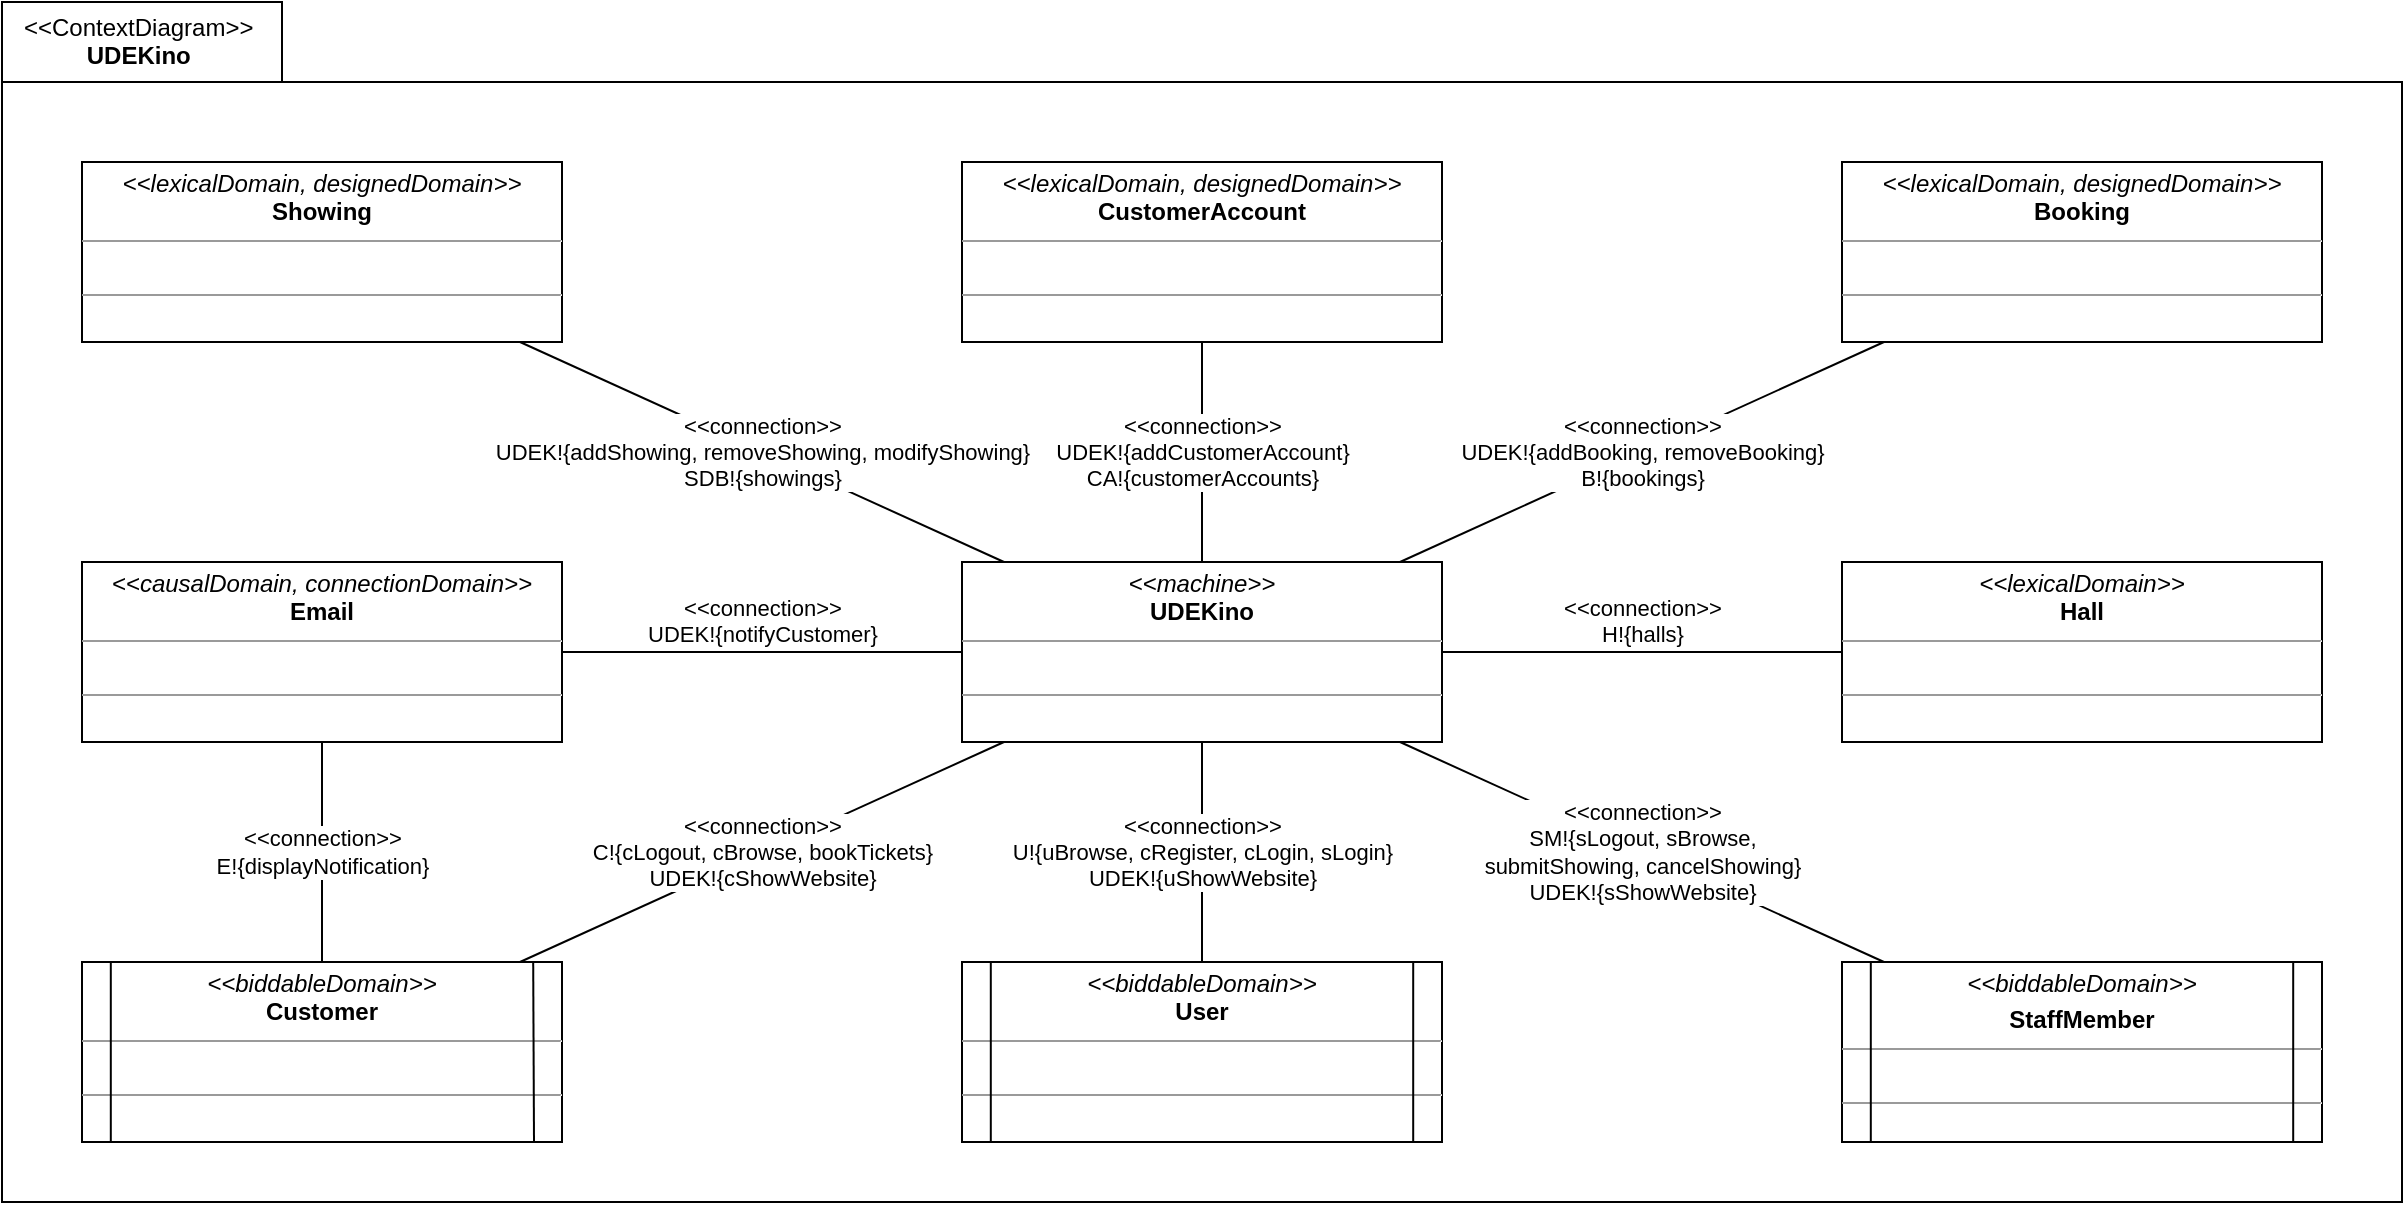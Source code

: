 <mxfile version="16.5.1" type="device"><diagram id="emRpJKtgpJoCoOgUbEJr" name="Page-1"><mxGraphModel dx="1102" dy="1025" grid="1" gridSize="10" guides="1" tooltips="1" connect="1" arrows="1" fold="1" page="1" pageScale="1" pageWidth="1600" pageHeight="1200" math="0" shadow="0"><root><mxCell id="0"/><mxCell id="1" parent="0"/><mxCell id="95DHbLZJ2ofVflBstqKd-20" value="&lt;div style=&quot;&quot;&gt;&lt;span style=&quot;font-weight: 400; background-color: initial;&quot;&gt;&amp;lt;&amp;lt;ContextDiagram&amp;gt;&amp;gt;&lt;/span&gt;&lt;/div&gt;&lt;div style=&quot;text-align: center;&quot;&gt;&lt;span style=&quot;background-color: initial;&quot;&gt;UDEKino&lt;/span&gt;&lt;/div&gt;" style="shape=folder;fontStyle=1;spacingTop=1;tabWidth=140;tabHeight=40;tabPosition=left;html=1;rounded=0;shadow=0;glass=0;comic=0;sketch=0;pointerEvents=1;gradientColor=none;labelPosition=center;verticalLabelPosition=middle;align=left;verticalAlign=top;spacing=0;spacingLeft=11;collapsible=1;container=0;recursiveResize=0;" parent="1" vertex="1"><mxGeometry x="40" y="40" width="1200" height="600" as="geometry"><mxRectangle x="840" y="1320" width="140" height="40" as="alternateBounds"/></mxGeometry></mxCell><mxCell id="eArqLCiEFWmPAN_KeKpL-55" value="" style="group" parent="1" vertex="1" connectable="0"><mxGeometry x="80" y="120" width="1120" height="490" as="geometry"/></mxCell><mxCell id="eArqLCiEFWmPAN_KeKpL-49" value="&lt;p style=&quot;margin: 0px ; margin-top: 4px ; text-align: center&quot;&gt;&lt;i&gt;&amp;lt;&amp;lt;lexicalDomain, designedDomain&amp;gt;&amp;gt;&lt;/i&gt;&lt;br&gt;&lt;b&gt;Showing&lt;/b&gt;&lt;/p&gt;&lt;hr size=&quot;1&quot;&gt;&lt;p style=&quot;margin: 0px ; margin-left: 4px&quot;&gt;&lt;br&gt;&lt;/p&gt;&lt;hr size=&quot;1&quot;&gt;&lt;p style=&quot;margin: 0px ; margin-left: 4px&quot;&gt;&lt;br&gt;&lt;/p&gt;" style="verticalAlign=top;align=left;overflow=fill;fontSize=12;fontFamily=Helvetica;html=1;rounded=0;shadow=0;glass=0;comic=0;sketch=0;pointerEvents=1;fontColor=default;gradientColor=none;container=0;strokeWidth=1;" parent="eArqLCiEFWmPAN_KeKpL-55" vertex="1"><mxGeometry width="240" height="90" as="geometry"/></mxCell><mxCell id="eArqLCiEFWmPAN_KeKpL-50" value="&lt;p style=&quot;margin: 0px ; margin-top: 4px ; text-align: center&quot;&gt;&lt;i&gt;&amp;lt;&amp;lt;lexicalDomain, designedDomain&amp;gt;&amp;gt;&lt;/i&gt;&lt;br&gt;&lt;b&gt;CustomerAccount&lt;/b&gt;&lt;/p&gt;&lt;hr size=&quot;1&quot;&gt;&lt;p style=&quot;margin: 0px ; margin-left: 4px&quot;&gt;&lt;br&gt;&lt;/p&gt;&lt;hr size=&quot;1&quot;&gt;&lt;p style=&quot;margin: 0px ; margin-left: 4px&quot;&gt;&lt;br&gt;&lt;/p&gt;" style="verticalAlign=top;align=left;overflow=fill;fontSize=12;fontFamily=Helvetica;html=1;rounded=0;shadow=0;glass=0;comic=0;sketch=0;pointerEvents=1;fontColor=default;gradientColor=none;container=0;strokeWidth=1;" parent="eArqLCiEFWmPAN_KeKpL-55" vertex="1"><mxGeometry x="440" width="240" height="90" as="geometry"/></mxCell><mxCell id="eArqLCiEFWmPAN_KeKpL-51" value="&lt;p style=&quot;margin: 0px ; margin-top: 4px ; text-align: center&quot;&gt;&lt;i&gt;&amp;lt;&amp;lt;lexicalDomain, designedDomain&amp;gt;&amp;gt;&lt;/i&gt;&lt;br&gt;&lt;b&gt;Booking&lt;/b&gt;&lt;/p&gt;&lt;hr size=&quot;1&quot;&gt;&lt;p style=&quot;margin: 0px ; margin-left: 4px&quot;&gt;&lt;br&gt;&lt;/p&gt;&lt;hr size=&quot;1&quot;&gt;&lt;p style=&quot;margin: 0px ; margin-left: 4px&quot;&gt;&lt;br&gt;&lt;/p&gt;" style="verticalAlign=top;align=left;overflow=fill;fontSize=12;fontFamily=Helvetica;html=1;rounded=0;shadow=0;glass=0;comic=0;sketch=0;pointerEvents=1;fontColor=default;gradientColor=none;container=0;strokeWidth=1;" parent="eArqLCiEFWmPAN_KeKpL-55" vertex="1"><mxGeometry x="880" width="240" height="90" as="geometry"/></mxCell><mxCell id="95DHbLZJ2ofVflBstqKd-1" value="&lt;p style=&quot;margin: 0px ; margin-top: 4px ; text-align: center&quot;&gt;&lt;i&gt;&amp;lt;&amp;lt;causalDomain, connectionDomain&amp;gt;&amp;gt;&lt;/i&gt;&lt;br&gt;&lt;b&gt;Email&lt;/b&gt;&lt;/p&gt;&lt;hr size=&quot;1&quot;&gt;&lt;p style=&quot;margin: 0px ; margin-left: 4px&quot;&gt;&lt;br&gt;&lt;/p&gt;&lt;hr size=&quot;1&quot;&gt;&lt;p style=&quot;margin: 0px ; margin-left: 4px&quot;&gt;&lt;br&gt;&lt;/p&gt;" style="verticalAlign=top;align=left;overflow=fill;fontSize=12;fontFamily=Helvetica;html=1;rounded=0;shadow=0;glass=0;comic=0;sketch=0;pointerEvents=1;fontColor=default;gradientColor=none;container=0;" parent="eArqLCiEFWmPAN_KeKpL-55" vertex="1"><mxGeometry y="200" width="240" height="90" as="geometry"/></mxCell><mxCell id="95DHbLZJ2ofVflBstqKd-12" value="&amp;lt;&amp;lt;connection&amp;gt;&amp;gt;&lt;br&gt;UDEK!{notifyCustomer}" style="rounded=0;orthogonalLoop=1;jettySize=auto;html=1;endArrow=none;endFill=0;verticalAlign=bottom;" parent="eArqLCiEFWmPAN_KeKpL-55" source="95DHbLZJ2ofVflBstqKd-4" target="95DHbLZJ2ofVflBstqKd-1" edge="1"><mxGeometry relative="1" as="geometry"/></mxCell><mxCell id="eArqLCiEFWmPAN_KeKpL-52" value="&amp;lt;&amp;lt;connection&amp;gt;&amp;gt;&lt;br&gt;UDEK!{addCustomerAccount}&lt;br&gt;CA!{customerAccounts}" style="edgeStyle=none;shape=connector;rounded=0;orthogonalLoop=1;jettySize=auto;html=1;labelBackgroundColor=default;fontFamily=Helvetica;fontSize=11;fontColor=default;endArrow=none;endFill=0;strokeColor=default;strokeWidth=1;" parent="eArqLCiEFWmPAN_KeKpL-55" source="95DHbLZJ2ofVflBstqKd-4" target="eArqLCiEFWmPAN_KeKpL-50" edge="1"><mxGeometry relative="1" as="geometry"/></mxCell><mxCell id="eArqLCiEFWmPAN_KeKpL-53" value="&amp;lt;&amp;lt;connection&amp;gt;&amp;gt;&lt;br&gt;UDEK!{addBooking, removeBooking}&lt;br&gt;B!{bookings}" style="edgeStyle=none;shape=connector;rounded=0;orthogonalLoop=1;jettySize=auto;html=1;labelBackgroundColor=default;fontFamily=Helvetica;fontSize=11;fontColor=default;endArrow=none;endFill=0;strokeColor=default;strokeWidth=1;" parent="eArqLCiEFWmPAN_KeKpL-55" source="95DHbLZJ2ofVflBstqKd-4" target="eArqLCiEFWmPAN_KeKpL-51" edge="1"><mxGeometry relative="1" as="geometry"/></mxCell><mxCell id="95DHbLZJ2ofVflBstqKd-4" value="&lt;p style=&quot;margin:0px;margin-top:4px;text-align:center;&quot;&gt;&lt;i&gt;&amp;lt;&amp;lt;machine&amp;gt;&amp;gt;&lt;/i&gt;&lt;br&gt;&lt;b&gt;UDEKino&lt;/b&gt;&lt;/p&gt;&lt;hr size=&quot;1&quot;&gt;&lt;p style=&quot;margin:0px;margin-left:4px;&quot;&gt;&lt;br&gt;&lt;/p&gt;&lt;hr size=&quot;1&quot;&gt;&lt;p style=&quot;margin:0px;margin-left:4px;&quot;&gt;&lt;br&gt;&lt;/p&gt;" style="verticalAlign=top;align=left;overflow=fill;fontSize=12;fontFamily=Helvetica;html=1;rounded=0;shadow=0;glass=0;comic=0;sketch=0;pointerEvents=1;fontColor=default;gradientColor=none;container=0;" parent="eArqLCiEFWmPAN_KeKpL-55" vertex="1"><mxGeometry x="440" y="200" width="240" height="90" as="geometry"/></mxCell><mxCell id="eArqLCiEFWmPAN_KeKpL-54" value="&amp;lt;&amp;lt;connection&amp;gt;&amp;gt;&lt;br&gt;UDEK!{addShowing, removeShowing, modifyShowing}&lt;br&gt;SDB!{showings}" style="edgeStyle=none;shape=connector;rounded=0;orthogonalLoop=1;jettySize=auto;html=1;labelBackgroundColor=default;fontFamily=Helvetica;fontSize=11;fontColor=default;endArrow=none;endFill=0;strokeColor=default;strokeWidth=1;" parent="eArqLCiEFWmPAN_KeKpL-55" source="eArqLCiEFWmPAN_KeKpL-49" target="95DHbLZJ2ofVflBstqKd-4" edge="1"><mxGeometry relative="1" as="geometry"/></mxCell><mxCell id="gey26ly9URTmzf3GwjHG-17" value="&amp;lt;&amp;lt;connection&amp;gt;&amp;gt;&lt;br&gt;C!{cLogout, cBrowse, bookTickets}&lt;br&gt;UDEK!{cShowWebsite}" style="rounded=0;orthogonalLoop=1;jettySize=auto;html=1;endArrow=none;endFill=0;verticalAlign=middle;" parent="eArqLCiEFWmPAN_KeKpL-55" source="gey26ly9URTmzf3GwjHG-16" target="95DHbLZJ2ofVflBstqKd-4" edge="1"><mxGeometry relative="1" as="geometry"/></mxCell><mxCell id="QEx-JhWkWwkp71yKwDki-1" value="&lt;p style=&quot;margin: 0px ; margin-top: 4px ; text-align: center&quot;&gt;&lt;i&gt;&amp;lt;&amp;lt;lexicalDomain&amp;gt;&amp;gt;&lt;/i&gt;&lt;br&gt;&lt;b&gt;Hall&lt;/b&gt;&lt;/p&gt;&lt;hr size=&quot;1&quot;&gt;&lt;p style=&quot;margin: 0px ; margin-left: 4px&quot;&gt;&lt;br&gt;&lt;/p&gt;&lt;hr size=&quot;1&quot;&gt;&lt;p style=&quot;margin: 0px ; margin-left: 4px&quot;&gt;&lt;br&gt;&lt;/p&gt;" style="verticalAlign=top;align=left;overflow=fill;fontSize=12;fontFamily=Helvetica;html=1;rounded=0;shadow=0;glass=0;comic=0;sketch=0;pointerEvents=1;fontColor=default;gradientColor=none;container=0;" parent="eArqLCiEFWmPAN_KeKpL-55" vertex="1"><mxGeometry x="880" y="200" width="240" height="90" as="geometry"/></mxCell><mxCell id="QEx-JhWkWwkp71yKwDki-4" value="&amp;lt;&amp;lt;connection&amp;gt;&amp;gt;&lt;br&gt;H!{halls}" style="edgeStyle=none;rounded=0;orthogonalLoop=1;jettySize=auto;html=1;endArrow=none;endFill=0;verticalAlign=bottom;" parent="eArqLCiEFWmPAN_KeKpL-55" source="95DHbLZJ2ofVflBstqKd-4" target="QEx-JhWkWwkp71yKwDki-1" edge="1"><mxGeometry relative="1" as="geometry"/></mxCell><mxCell id="QEx-JhWkWwkp71yKwDki-3" value="&amp;lt;&amp;lt;connection&amp;gt;&amp;gt;&lt;br&gt;SM!{sLogout, sBrowse,&lt;br&gt;submitShowing, cancelShowing}&lt;br&gt;UDEK!{sShowWebsite}" style="rounded=0;orthogonalLoop=1;jettySize=auto;html=1;endArrow=none;endFill=0;verticalAlign=middle;" parent="eArqLCiEFWmPAN_KeKpL-55" source="QEx-JhWkWwkp71yKwDki-2" target="95DHbLZJ2ofVflBstqKd-4" edge="1"><mxGeometry relative="1" as="geometry"/></mxCell><mxCell id="eArqLCiEFWmPAN_KeKpL-7" value="" style="group" parent="eArqLCiEFWmPAN_KeKpL-55" vertex="1" connectable="0"><mxGeometry y="400" width="240" height="90" as="geometry"/></mxCell><mxCell id="gey26ly9URTmzf3GwjHG-16" value="&lt;p style=&quot;margin: 0px ; margin-top: 4px ; text-align: center&quot;&gt;&lt;i&gt;&amp;lt;&amp;lt;biddableDomain&amp;gt;&amp;gt;&lt;/i&gt;&lt;br&gt;&lt;b&gt;Customer&lt;/b&gt;&lt;/p&gt;&lt;hr size=&quot;1&quot;&gt;&lt;p style=&quot;margin: 0px ; margin-left: 4px&quot;&gt;&lt;br&gt;&lt;/p&gt;&lt;hr size=&quot;1&quot;&gt;&lt;p style=&quot;margin: 0px ; margin-left: 4px&quot;&gt;&lt;br&gt;&lt;/p&gt;" style="verticalAlign=top;align=left;overflow=fill;fontSize=12;fontFamily=Helvetica;html=1;rounded=0;shadow=0;glass=0;comic=0;sketch=0;pointerEvents=1;fontColor=default;gradientColor=none;container=0;points=[[0,0,0,0,0],[0,0.24,0,0,0],[0,0.5,0,0,0],[0,0.76,0,0,0],[0,1,0,0,0],[0.06,0,0,0,0],[0.06,1,0,0,0],[0.13,0,0,0,0],[0.13,1,0,0,0],[0.25,0,0,0,0],[0.25,1,0,0,0],[0.5,0,0,0,0],[0.5,1,0,0,0],[0.75,0,0,0,0],[0.75,1,0,0,0],[0.88,0,0,0,0],[0.88,1,0,0,0],[0.94,0,0,0,0],[0.94,1,0,0,0],[1,0,0,0,0],[1,0.26,0,0,0],[1,0.5,0,0,0],[1,0.76,0,0,0],[1,1,0,0,0]];strokeWidth=1;" parent="eArqLCiEFWmPAN_KeKpL-7" vertex="1"><mxGeometry width="240" height="90" as="geometry"/></mxCell><mxCell id="eArqLCiEFWmPAN_KeKpL-1" style="rounded=0;orthogonalLoop=1;jettySize=auto;html=1;endArrow=none;endFill=0;strokeWidth=1;entryX=0.06;entryY=1;entryDx=0;entryDy=0;entryPerimeter=0;exitX=0.06;exitY=0;exitDx=0;exitDy=0;exitPerimeter=0;" parent="eArqLCiEFWmPAN_KeKpL-7" source="gey26ly9URTmzf3GwjHG-16" target="gey26ly9URTmzf3GwjHG-16" edge="1"><mxGeometry relative="1" as="geometry"><mxPoint x="30" as="sourcePoint"/><mxPoint x="14" y="90" as="targetPoint"/></mxGeometry></mxCell><mxCell id="eArqLCiEFWmPAN_KeKpL-2" style="edgeStyle=none;shape=connector;rounded=0;orthogonalLoop=1;jettySize=auto;html=1;exitX=0.94;exitY=0;exitDx=0;exitDy=0;exitPerimeter=0;labelBackgroundColor=default;fontFamily=Helvetica;fontSize=11;fontColor=default;endArrow=none;endFill=0;strokeColor=default;strokeWidth=1;" parent="eArqLCiEFWmPAN_KeKpL-7" source="gey26ly9URTmzf3GwjHG-16" edge="1"><mxGeometry relative="1" as="geometry"><mxPoint x="226" y="90" as="targetPoint"/></mxGeometry></mxCell><mxCell id="QEx-JhWkWwkp71yKwDki-6" value="&amp;lt;&amp;lt;connection&amp;gt;&amp;gt;&lt;br&gt;E!{displayNotification}" style="edgeStyle=none;rounded=0;orthogonalLoop=1;jettySize=auto;html=1;endArrow=none;endFill=0;" parent="eArqLCiEFWmPAN_KeKpL-55" source="95DHbLZJ2ofVflBstqKd-1" target="gey26ly9URTmzf3GwjHG-16" edge="1"><mxGeometry relative="1" as="geometry"/></mxCell><mxCell id="eArqLCiEFWmPAN_KeKpL-8" value="" style="group" parent="eArqLCiEFWmPAN_KeKpL-55" vertex="1" connectable="0"><mxGeometry x="440" y="400" width="240" height="90" as="geometry"/></mxCell><mxCell id="95DHbLZJ2ofVflBstqKd-2" value="&lt;p style=&quot;margin: 0px ; margin-top: 4px ; text-align: center&quot;&gt;&lt;i&gt;&amp;lt;&amp;lt;biddableDomain&amp;gt;&amp;gt;&lt;/i&gt;&lt;br&gt;&lt;b&gt;User&lt;/b&gt;&lt;/p&gt;&lt;hr size=&quot;1&quot;&gt;&lt;p style=&quot;margin: 0px ; margin-left: 4px&quot;&gt;&lt;br&gt;&lt;/p&gt;&lt;hr size=&quot;1&quot;&gt;&lt;p style=&quot;margin: 0px ; margin-left: 4px&quot;&gt;&lt;br&gt;&lt;/p&gt;" style="verticalAlign=top;align=left;overflow=fill;fontSize=12;fontFamily=Helvetica;html=1;rounded=0;shadow=0;glass=0;comic=0;sketch=0;pointerEvents=1;fontColor=default;gradientColor=none;container=0;points=[[0,0,0,0,0],[0,0.24,0,0,0],[0,0.5,0,0,0],[0,0.76,0,0,0],[0,1,0,0,0],[0.06,0,0,0,0],[0.06,1,0,0,0],[0.13,0,0,0,0],[0.13,1,0,0,0],[0.25,0,0,0,0],[0.25,1,0,0,0],[0.5,0,0,0,0],[0.5,1,0,0,0],[0.75,0,0,0,0],[0.75,1,0,0,0],[0.88,0,0,0,0],[0.88,1,0,0,0],[0.94,0,0,0,0],[0.94,1,0,0,0],[1,0,0,0,0],[1,0.26,0,0,0],[1,0.5,0,0,0],[1,0.76,0,0,0],[1,1,0,0,0]];" parent="eArqLCiEFWmPAN_KeKpL-8" vertex="1"><mxGeometry width="240" height="90" as="geometry"/></mxCell><mxCell id="eArqLCiEFWmPAN_KeKpL-3" style="edgeStyle=none;shape=connector;rounded=0;orthogonalLoop=1;jettySize=auto;html=1;exitX=0.06;exitY=0;exitDx=0;exitDy=0;exitPerimeter=0;entryX=0.06;entryY=1;entryDx=0;entryDy=0;entryPerimeter=0;labelBackgroundColor=default;fontFamily=Helvetica;fontSize=11;fontColor=default;endArrow=none;endFill=0;strokeColor=default;strokeWidth=1;" parent="eArqLCiEFWmPAN_KeKpL-8" source="95DHbLZJ2ofVflBstqKd-2" target="95DHbLZJ2ofVflBstqKd-2" edge="1"><mxGeometry relative="1" as="geometry"/></mxCell><mxCell id="eArqLCiEFWmPAN_KeKpL-4" style="edgeStyle=none;shape=connector;rounded=0;orthogonalLoop=1;jettySize=auto;html=1;exitX=0.94;exitY=0;exitDx=0;exitDy=0;exitPerimeter=0;entryX=0.94;entryY=1;entryDx=0;entryDy=0;entryPerimeter=0;labelBackgroundColor=default;fontFamily=Helvetica;fontSize=11;fontColor=default;endArrow=none;endFill=0;strokeColor=default;strokeWidth=1;" parent="eArqLCiEFWmPAN_KeKpL-8" source="95DHbLZJ2ofVflBstqKd-2" target="95DHbLZJ2ofVflBstqKd-2" edge="1"><mxGeometry relative="1" as="geometry"/></mxCell><mxCell id="eArqLCiEFWmPAN_KeKpL-9" value="" style="group" parent="eArqLCiEFWmPAN_KeKpL-55" vertex="1" connectable="0"><mxGeometry x="880" y="400" width="240" height="90" as="geometry"/></mxCell><mxCell id="QEx-JhWkWwkp71yKwDki-2" value="&lt;p style=&quot;margin: 0px ; margin-top: 4px ; text-align: center&quot;&gt;&lt;i&gt;&amp;lt;&amp;lt;biddableD&lt;/i&gt;&lt;i&gt;omain&amp;gt;&amp;gt;&lt;/i&gt;&lt;/p&gt;&lt;p style=&quot;margin: 0px ; margin-top: 4px ; text-align: center&quot;&gt;&lt;b&gt;StaffMember&lt;/b&gt;&lt;/p&gt;&lt;hr size=&quot;1&quot;&gt;&lt;p style=&quot;margin: 0px ; margin-left: 4px&quot;&gt;&lt;br&gt;&lt;/p&gt;&lt;hr size=&quot;1&quot;&gt;&lt;p style=&quot;margin: 0px ; margin-left: 4px&quot;&gt;&lt;br&gt;&lt;/p&gt;" style="verticalAlign=top;align=left;overflow=fill;fontSize=12;fontFamily=Helvetica;html=1;rounded=0;shadow=0;glass=0;comic=0;sketch=0;pointerEvents=1;fontColor=default;gradientColor=none;container=0;points=[[0,0,0,0,0],[0,0.24,0,0,0],[0,0.5,0,0,0],[0,0.76,0,0,0],[0,1,0,0,0],[0.06,0,0,0,0],[0.06,1,0,0,0],[0.13,0,0,0,0],[0.13,1,0,0,0],[0.25,0,0,0,0],[0.25,1,0,0,0],[0.5,0,0,0,0],[0.5,1,0,0,0],[0.75,0,0,0,0],[0.75,1,0,0,0],[0.88,0,0,0,0],[0.88,1,0,0,0],[0.94,0,0,0,0],[0.94,1,0,0,0],[1,0,0,0,0],[1,0.26,0,0,0],[1,0.5,0,0,0],[1,0.76,0,0,0],[1,1,0,0,0]];" parent="eArqLCiEFWmPAN_KeKpL-9" vertex="1"><mxGeometry width="240" height="90" as="geometry"/></mxCell><mxCell id="eArqLCiEFWmPAN_KeKpL-5" style="edgeStyle=none;shape=connector;rounded=0;orthogonalLoop=1;jettySize=auto;html=1;exitX=0.06;exitY=0;exitDx=0;exitDy=0;exitPerimeter=0;entryX=0.06;entryY=1;entryDx=0;entryDy=0;entryPerimeter=0;labelBackgroundColor=default;fontFamily=Helvetica;fontSize=11;fontColor=default;endArrow=none;endFill=0;strokeColor=default;strokeWidth=1;" parent="eArqLCiEFWmPAN_KeKpL-9" source="QEx-JhWkWwkp71yKwDki-2" target="QEx-JhWkWwkp71yKwDki-2" edge="1"><mxGeometry relative="1" as="geometry"/></mxCell><mxCell id="eArqLCiEFWmPAN_KeKpL-6" style="edgeStyle=none;shape=connector;rounded=0;orthogonalLoop=1;jettySize=auto;html=1;exitX=0.94;exitY=0;exitDx=0;exitDy=0;exitPerimeter=0;entryX=0.94;entryY=1;entryDx=0;entryDy=0;entryPerimeter=0;labelBackgroundColor=default;fontFamily=Helvetica;fontSize=11;fontColor=default;endArrow=none;endFill=0;strokeColor=default;strokeWidth=1;" parent="eArqLCiEFWmPAN_KeKpL-9" source="QEx-JhWkWwkp71yKwDki-2" target="QEx-JhWkWwkp71yKwDki-2" edge="1"><mxGeometry relative="1" as="geometry"/></mxCell><mxCell id="95DHbLZJ2ofVflBstqKd-13" value="&amp;lt;&amp;lt;connection&amp;gt;&amp;gt;&lt;br&gt;U!{uBrowse, cRegister, cLogin, sLogin}&lt;br&gt;UDEK!{uShowWebsite}" style="edgeStyle=none;rounded=0;orthogonalLoop=1;jettySize=auto;html=1;endArrow=none;endFill=0;" parent="eArqLCiEFWmPAN_KeKpL-55" source="95DHbLZJ2ofVflBstqKd-4" target="95DHbLZJ2ofVflBstqKd-2" edge="1"><mxGeometry relative="1" as="geometry"/></mxCell></root></mxGraphModel></diagram></mxfile>